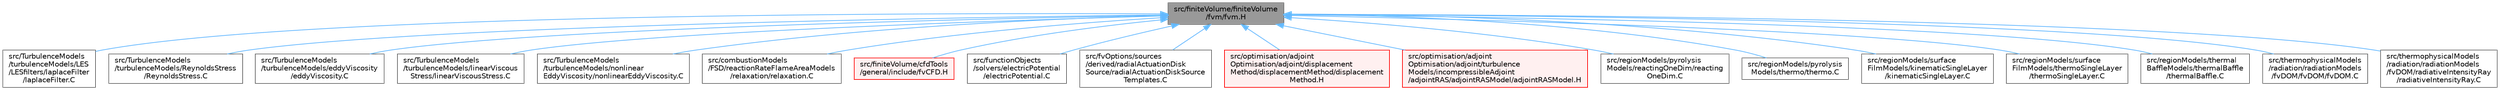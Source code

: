 digraph "src/finiteVolume/finiteVolume/fvm/fvm.H"
{
 // LATEX_PDF_SIZE
  bgcolor="transparent";
  edge [fontname=Helvetica,fontsize=10,labelfontname=Helvetica,labelfontsize=10];
  node [fontname=Helvetica,fontsize=10,shape=box,height=0.2,width=0.4];
  Node1 [id="Node000001",label="src/finiteVolume/finiteVolume\l/fvm/fvm.H",height=0.2,width=0.4,color="gray40", fillcolor="grey60", style="filled", fontcolor="black",tooltip=" "];
  Node1 -> Node2 [id="edge1_Node000001_Node000002",dir="back",color="steelblue1",style="solid",tooltip=" "];
  Node2 [id="Node000002",label="src/TurbulenceModels\l/turbulenceModels/LES\l/LESfilters/laplaceFilter\l/laplaceFilter.C",height=0.2,width=0.4,color="grey40", fillcolor="white", style="filled",URL="$laplaceFilter_8C.html",tooltip=" "];
  Node1 -> Node3 [id="edge2_Node000001_Node000003",dir="back",color="steelblue1",style="solid",tooltip=" "];
  Node3 [id="Node000003",label="src/TurbulenceModels\l/turbulenceModels/ReynoldsStress\l/ReynoldsStress.C",height=0.2,width=0.4,color="grey40", fillcolor="white", style="filled",URL="$ReynoldsStress_8C.html",tooltip=" "];
  Node1 -> Node4 [id="edge3_Node000001_Node000004",dir="back",color="steelblue1",style="solid",tooltip=" "];
  Node4 [id="Node000004",label="src/TurbulenceModels\l/turbulenceModels/eddyViscosity\l/eddyViscosity.C",height=0.2,width=0.4,color="grey40", fillcolor="white", style="filled",URL="$eddyViscosity_8C.html",tooltip=" "];
  Node1 -> Node5 [id="edge4_Node000001_Node000005",dir="back",color="steelblue1",style="solid",tooltip=" "];
  Node5 [id="Node000005",label="src/TurbulenceModels\l/turbulenceModels/linearViscous\lStress/linearViscousStress.C",height=0.2,width=0.4,color="grey40", fillcolor="white", style="filled",URL="$linearViscousStress_8C.html",tooltip=" "];
  Node1 -> Node6 [id="edge5_Node000001_Node000006",dir="back",color="steelblue1",style="solid",tooltip=" "];
  Node6 [id="Node000006",label="src/TurbulenceModels\l/turbulenceModels/nonlinear\lEddyViscosity/nonlinearEddyViscosity.C",height=0.2,width=0.4,color="grey40", fillcolor="white", style="filled",URL="$nonlinearEddyViscosity_8C.html",tooltip=" "];
  Node1 -> Node7 [id="edge6_Node000001_Node000007",dir="back",color="steelblue1",style="solid",tooltip=" "];
  Node7 [id="Node000007",label="src/combustionModels\l/FSD/reactionRateFlameAreaModels\l/relaxation/relaxation.C",height=0.2,width=0.4,color="grey40", fillcolor="white", style="filled",URL="$relaxation_8C.html",tooltip=" "];
  Node1 -> Node8 [id="edge7_Node000001_Node000008",dir="back",color="steelblue1",style="solid",tooltip=" "];
  Node8 [id="Node000008",label="src/finiteVolume/cfdTools\l/general/include/fvCFD.H",height=0.2,width=0.4,color="red", fillcolor="#FFF0F0", style="filled",URL="$fvCFD_8H.html",tooltip=" "];
  Node1 -> Node21 [id="edge8_Node000001_Node000021",dir="back",color="steelblue1",style="solid",tooltip=" "];
  Node21 [id="Node000021",label="src/functionObjects\l/solvers/electricPotential\l/electricPotential.C",height=0.2,width=0.4,color="grey40", fillcolor="white", style="filled",URL="$electricPotential_8C.html",tooltip=" "];
  Node1 -> Node22 [id="edge9_Node000001_Node000022",dir="back",color="steelblue1",style="solid",tooltip=" "];
  Node22 [id="Node000022",label="src/fvOptions/sources\l/derived/radialActuationDisk\lSource/radialActuationDiskSource\lTemplates.C",height=0.2,width=0.4,color="grey40", fillcolor="white", style="filled",URL="$radialActuationDiskSourceTemplates_8C.html",tooltip=" "];
  Node1 -> Node23 [id="edge10_Node000001_Node000023",dir="back",color="steelblue1",style="solid",tooltip=" "];
  Node23 [id="Node000023",label="src/optimisation/adjoint\lOptimisation/adjoint/displacement\lMethod/displacementMethod/displacement\lMethod.H",height=0.2,width=0.4,color="red", fillcolor="#FFF0F0", style="filled",URL="$displacementMethod_8H.html",tooltip=" "];
  Node1 -> Node47 [id="edge11_Node000001_Node000047",dir="back",color="steelblue1",style="solid",tooltip=" "];
  Node47 [id="Node000047",label="src/optimisation/adjoint\lOptimisation/adjoint/turbulence\lModels/incompressibleAdjoint\l/adjointRAS/adjointRASModel/adjointRASModel.H",height=0.2,width=0.4,color="red", fillcolor="#FFF0F0", style="filled",URL="$adjointRASModel_8H.html",tooltip=" "];
  Node1 -> Node164 [id="edge12_Node000001_Node000164",dir="back",color="steelblue1",style="solid",tooltip=" "];
  Node164 [id="Node000164",label="src/regionModels/pyrolysis\lModels/reactingOneDim/reacting\lOneDim.C",height=0.2,width=0.4,color="grey40", fillcolor="white", style="filled",URL="$reactingOneDim_8C.html",tooltip=" "];
  Node1 -> Node165 [id="edge13_Node000001_Node000165",dir="back",color="steelblue1",style="solid",tooltip=" "];
  Node165 [id="Node000165",label="src/regionModels/pyrolysis\lModels/thermo/thermo.C",height=0.2,width=0.4,color="grey40", fillcolor="white", style="filled",URL="$regionModels_2pyrolysisModels_2thermo_2thermo_8C.html",tooltip=" "];
  Node1 -> Node166 [id="edge14_Node000001_Node000166",dir="back",color="steelblue1",style="solid",tooltip=" "];
  Node166 [id="Node000166",label="src/regionModels/surface\lFilmModels/kinematicSingleLayer\l/kinematicSingleLayer.C",height=0.2,width=0.4,color="grey40", fillcolor="white", style="filled",URL="$kinematicSingleLayer_8C.html",tooltip=" "];
  Node1 -> Node167 [id="edge15_Node000001_Node000167",dir="back",color="steelblue1",style="solid",tooltip=" "];
  Node167 [id="Node000167",label="src/regionModels/surface\lFilmModels/thermoSingleLayer\l/thermoSingleLayer.C",height=0.2,width=0.4,color="grey40", fillcolor="white", style="filled",URL="$thermoSingleLayer_8C.html",tooltip=" "];
  Node1 -> Node168 [id="edge16_Node000001_Node000168",dir="back",color="steelblue1",style="solid",tooltip=" "];
  Node168 [id="Node000168",label="src/regionModels/thermal\lBaffleModels/thermalBaffle\l/thermalBaffle.C",height=0.2,width=0.4,color="grey40", fillcolor="white", style="filled",URL="$thermalBaffle_8C.html",tooltip=" "];
  Node1 -> Node169 [id="edge17_Node000001_Node000169",dir="back",color="steelblue1",style="solid",tooltip=" "];
  Node169 [id="Node000169",label="src/thermophysicalModels\l/radiation/radiationModels\l/fvDOM/fvDOM/fvDOM.C",height=0.2,width=0.4,color="grey40", fillcolor="white", style="filled",URL="$fvDOM_8C.html",tooltip=" "];
  Node1 -> Node170 [id="edge18_Node000001_Node000170",dir="back",color="steelblue1",style="solid",tooltip=" "];
  Node170 [id="Node000170",label="src/thermophysicalModels\l/radiation/radiationModels\l/fvDOM/radiativeIntensityRay\l/radiativeIntensityRay.C",height=0.2,width=0.4,color="grey40", fillcolor="white", style="filled",URL="$radiativeIntensityRay_8C.html",tooltip=" "];
}
